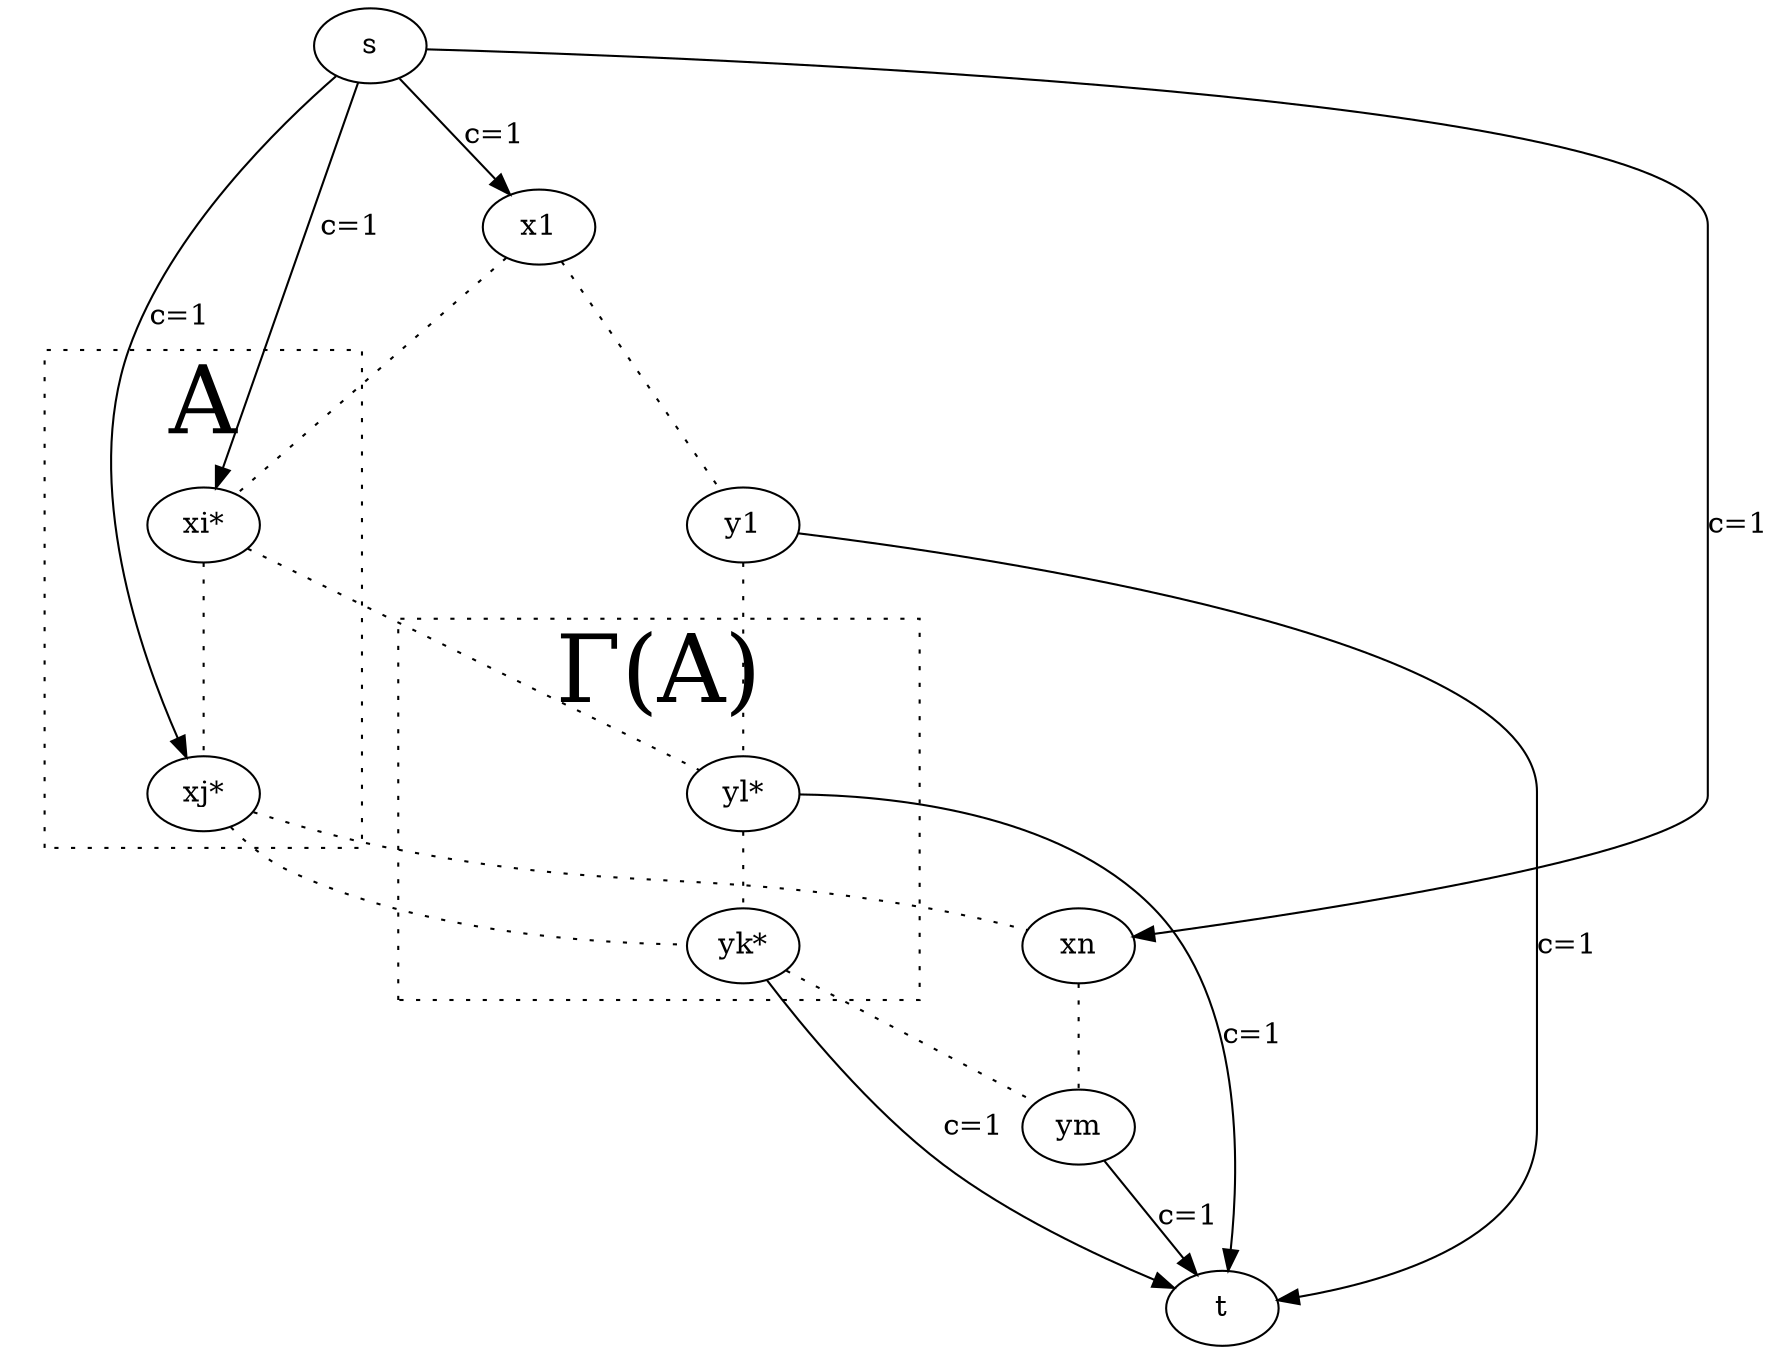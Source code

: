 digraph G{
	ratio="1";
	fontsize="45";
	subgraph cluster_xij {
   		"xi*";
   		"xj*";
   		label="A";
    	graph[style=dotted];
 	}
 	subgraph cluster_ylk {
   		"yl*";
   		"yk*";
   		label=<&Gamma;(A)>;
    	graph[style=dotted];
 	}
 	s -> x1 [weight="1.4", label="c=1"];
	s -> "xi*" [weight="1.4", label="c=1"];
	s -> "xj*" [weight="1.4", label="c=1"];
	s -> xn [weight="1.4", label="c=1"];
    "yl*" -> "yk*" [weight="1.4", style="dotted", dir="none"];
    "xi*" -> "xj*" [weight="1.4", style="dotted", dir="none"];
	x1 -> "xi*" [weight="1.4", style="dotted", dir="none"];
	"xj*" -> xn  [weight="1.4", style="dotted", dir="none"];
	"xi*" -> "yl*" [weight="1.4", style="dotted", dir="none"];
	"xj*" -> "yk*" [weight="1.4", style="dotted", dir="none"];
	x1 -> y1 [weight="1.4", style="dotted", dir="none"];
	xn -> ym [weight="1.4", style="dotted", dir="none"];
	y1 -> "yl*" [weight="1.4", style="dotted", dir="none"];
	"yk*" -> ym [weight="1.4", style="dotted", dir="none"];
	y1 -> t [weight="1.4", label="c=1"];
	"yl*" -> t [weight="1.4", label="c=1"];
	"yk*" -> t [weight="1.4", label="c=1"];
	"ym" -> t [weight="1.4", label="c=1"];
}